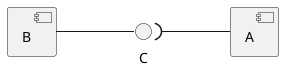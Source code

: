 @startuml
skinparam backgroundcolor transparent
left to right direction
hide circle
skinparam classAttributeIconSize 0
Component B
Component A
interface C

B -- C
C )-- A
@enduml

